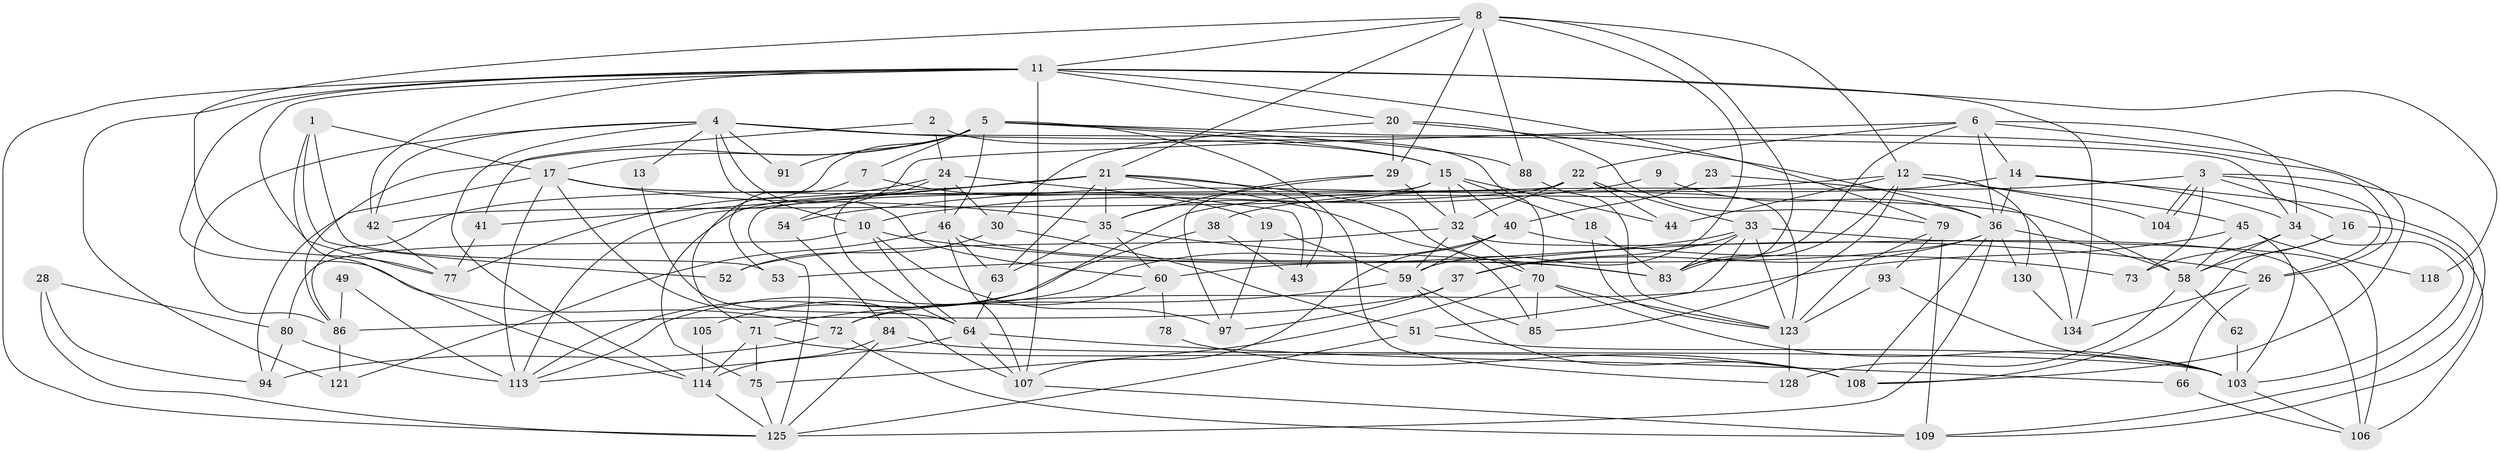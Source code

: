 // original degree distribution, {4: 0.27611940298507465, 3: 0.2462686567164179, 6: 0.11940298507462686, 10: 0.007462686567164179, 2: 0.1417910447761194, 7: 0.007462686567164179, 5: 0.19402985074626866, 8: 0.007462686567164179}
// Generated by graph-tools (version 1.1) at 2025/11/02/27/25 16:11:18]
// undirected, 88 vertices, 218 edges
graph export_dot {
graph [start="1"]
  node [color=gray90,style=filled];
  1;
  2;
  3 [super="+25"];
  4 [super="+47"];
  5 [super="+69"];
  6 [super="+27"];
  7;
  8 [super="+110"];
  9;
  10 [super="+61"];
  11 [super="+99"];
  12 [super="+132"];
  13;
  14 [super="+31"];
  15 [super="+115"];
  16 [super="+67"];
  17 [super="+39"];
  18;
  19;
  20 [super="+87"];
  21 [super="+50"];
  22 [super="+57"];
  23;
  24;
  26;
  28;
  29;
  30 [super="+56"];
  32 [super="+76"];
  33 [super="+55"];
  34 [super="+74"];
  35 [super="+81"];
  36 [super="+102"];
  37 [super="+122"];
  38;
  40 [super="+96"];
  41;
  42 [super="+124"];
  43;
  44;
  45 [super="+111"];
  46 [super="+48"];
  49;
  51;
  52;
  53;
  54;
  58 [super="+117"];
  59 [super="+68"];
  60 [super="+100"];
  62;
  63;
  64 [super="+65"];
  66 [super="+101"];
  70 [super="+116"];
  71 [super="+90"];
  72 [super="+133"];
  73;
  75 [super="+98"];
  77 [super="+82"];
  78;
  79 [super="+89"];
  80;
  83 [super="+92"];
  84 [super="+95"];
  85;
  86;
  88;
  91;
  93;
  94;
  97;
  103 [super="+120"];
  104;
  105;
  106;
  107 [super="+119"];
  108;
  109 [super="+112"];
  113 [super="+126"];
  114;
  118;
  121 [super="+129"];
  123 [super="+131"];
  125 [super="+127"];
  128;
  130;
  134;
  1 -- 17;
  1 -- 114;
  1 -- 52;
  1 -- 53;
  2 -- 70;
  2 -- 24;
  2 -- 41;
  3 -- 104;
  3 -- 104;
  3 -- 26;
  3 -- 38;
  3 -- 73;
  3 -- 109;
  3 -- 16;
  4 -- 15;
  4 -- 60;
  4 -- 114;
  4 -- 86;
  4 -- 91;
  4 -- 13;
  4 -- 42;
  4 -- 10;
  4 -- 34;
  5 -- 26;
  5 -- 7;
  5 -- 15;
  5 -- 86;
  5 -- 91;
  5 -- 128;
  5 -- 71;
  5 -- 17;
  5 -- 88;
  5 -- 46;
  6 -- 54;
  6 -- 36;
  6 -- 34;
  6 -- 22;
  6 -- 108;
  6 -- 83;
  6 -- 14;
  7 -- 53;
  7 -- 19;
  8 -- 12;
  8 -- 83;
  8 -- 29;
  8 -- 88;
  8 -- 11;
  8 -- 77;
  8 -- 59;
  8 -- 21;
  9 -- 36;
  9 -- 10;
  10 -- 97;
  10 -- 64;
  10 -- 80;
  10 -- 26;
  11 -- 134;
  11 -- 20;
  11 -- 72;
  11 -- 107;
  11 -- 118;
  11 -- 125;
  11 -- 42;
  11 -- 77;
  11 -- 79;
  11 -- 121;
  12 -- 45;
  12 -- 83;
  12 -- 44;
  12 -- 54;
  12 -- 104;
  12 -- 130;
  12 -- 85;
  13 -- 64;
  14 -- 34;
  14 -- 105;
  14 -- 36;
  14 -- 109;
  15 -- 44;
  15 -- 18;
  15 -- 75;
  15 -- 40;
  15 -- 35;
  15 -- 32;
  16 -- 108;
  16 -- 106;
  16 -- 58;
  17 -- 94;
  17 -- 35;
  17 -- 107;
  17 -- 113;
  17 -- 58;
  18 -- 83;
  18 -- 123;
  19 -- 97;
  19 -- 59;
  20 -- 30;
  20 -- 79;
  20 -- 29;
  20 -- 36;
  21 -- 35;
  21 -- 41;
  21 -- 63;
  21 -- 113;
  21 -- 85;
  21 -- 86;
  21 -- 43;
  21 -- 70;
  22 -- 125;
  22 -- 32;
  22 -- 33;
  22 -- 42;
  22 -- 123;
  22 -- 44;
  23 -- 134;
  23 -- 40;
  24 -- 30;
  24 -- 43;
  24 -- 46;
  24 -- 64;
  24 -- 77;
  26 -- 134;
  26 -- 66;
  28 -- 80;
  28 -- 94;
  28 -- 125;
  29 -- 32;
  29 -- 97;
  29 -- 35;
  30 -- 52;
  30 -- 51;
  32 -- 106;
  32 -- 52;
  32 -- 70;
  32 -- 59;
  33 -- 51;
  33 -- 53;
  33 -- 83;
  33 -- 37;
  33 -- 106;
  33 -- 123;
  34 -- 73 [weight=2];
  34 -- 103;
  34 -- 58 [weight=2];
  35 -- 60;
  35 -- 63;
  35 -- 83;
  36 -- 130;
  36 -- 37;
  36 -- 58;
  36 -- 108;
  36 -- 125;
  36 -- 60;
  37 -- 86;
  37 -- 97;
  38 -- 43;
  38 -- 113;
  40 -- 113;
  40 -- 73;
  40 -- 59;
  40 -- 107;
  41 -- 77;
  42 -- 77;
  45 -- 72;
  45 -- 58;
  45 -- 118;
  45 -- 103;
  46 -- 83;
  46 -- 121;
  46 -- 107;
  46 -- 63;
  49 -- 86;
  49 -- 113;
  51 -- 103;
  51 -- 125;
  54 -- 84;
  58 -- 128;
  58 -- 62;
  59 -- 108;
  59 -- 71;
  59 -- 85;
  60 -- 72;
  60 -- 78;
  62 -- 103;
  63 -- 64 [weight=2];
  64 -- 113;
  64 -- 66;
  64 -- 107;
  66 -- 106;
  70 -- 123;
  70 -- 85;
  70 -- 103;
  70 -- 75;
  71 -- 114;
  71 -- 108;
  71 -- 75;
  72 -- 109;
  72 -- 94;
  75 -- 125;
  78 -- 108;
  79 -- 93;
  79 -- 109;
  79 -- 123;
  80 -- 113;
  80 -- 94;
  84 -- 125;
  84 -- 114;
  84 -- 103;
  86 -- 121;
  88 -- 123;
  93 -- 123;
  93 -- 103;
  103 -- 106;
  105 -- 114;
  107 -- 109;
  114 -- 125;
  123 -- 128;
  130 -- 134;
}
